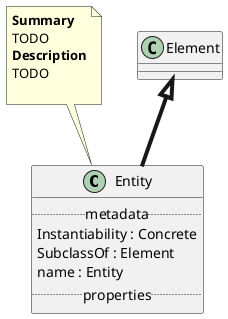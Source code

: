 @startuml
class Entity {
.. metadata ..
    Instantiability : Concrete
    SubclassOf : Element
    name : Entity
.. properties ..
}
note top of Entity
<b>Summary</b>
TODO
<b>Description</b>
TODO

end note
"Element" <|-[thickness=4]- "Entity"
@enduml
